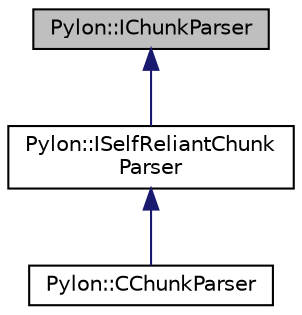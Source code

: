 digraph "Pylon::IChunkParser"
{
  edge [fontname="Helvetica",fontsize="10",labelfontname="Helvetica",labelfontsize="10"];
  node [fontname="Helvetica",fontsize="10",shape=record];
  Node1 [label="Pylon::IChunkParser",height=0.2,width=0.4,color="black", fillcolor="grey75", style="filled", fontcolor="black"];
  Node1 -> Node2 [dir="back",color="midnightblue",fontsize="10",style="solid",fontname="Helvetica"];
  Node2 [label="Pylon::ISelfReliantChunk\lParser",height=0.2,width=0.4,color="black", fillcolor="white", style="filled",URL="$struct_pylon_1_1_i_self_reliant_chunk_parser.html",tooltip="Low Level API: Interface for chunk parsers with an own chunk data node map attached. "];
  Node2 -> Node3 [dir="back",color="midnightblue",fontsize="10",style="solid",fontname="Helvetica"];
  Node3 [label="Pylon::CChunkParser",height=0.2,width=0.4,color="black", fillcolor="white", style="filled",URL="$class_pylon_1_1_c_chunk_parser.html",tooltip="Low Level API: Base class for chunk parsers returned by camera objects. "];
}
